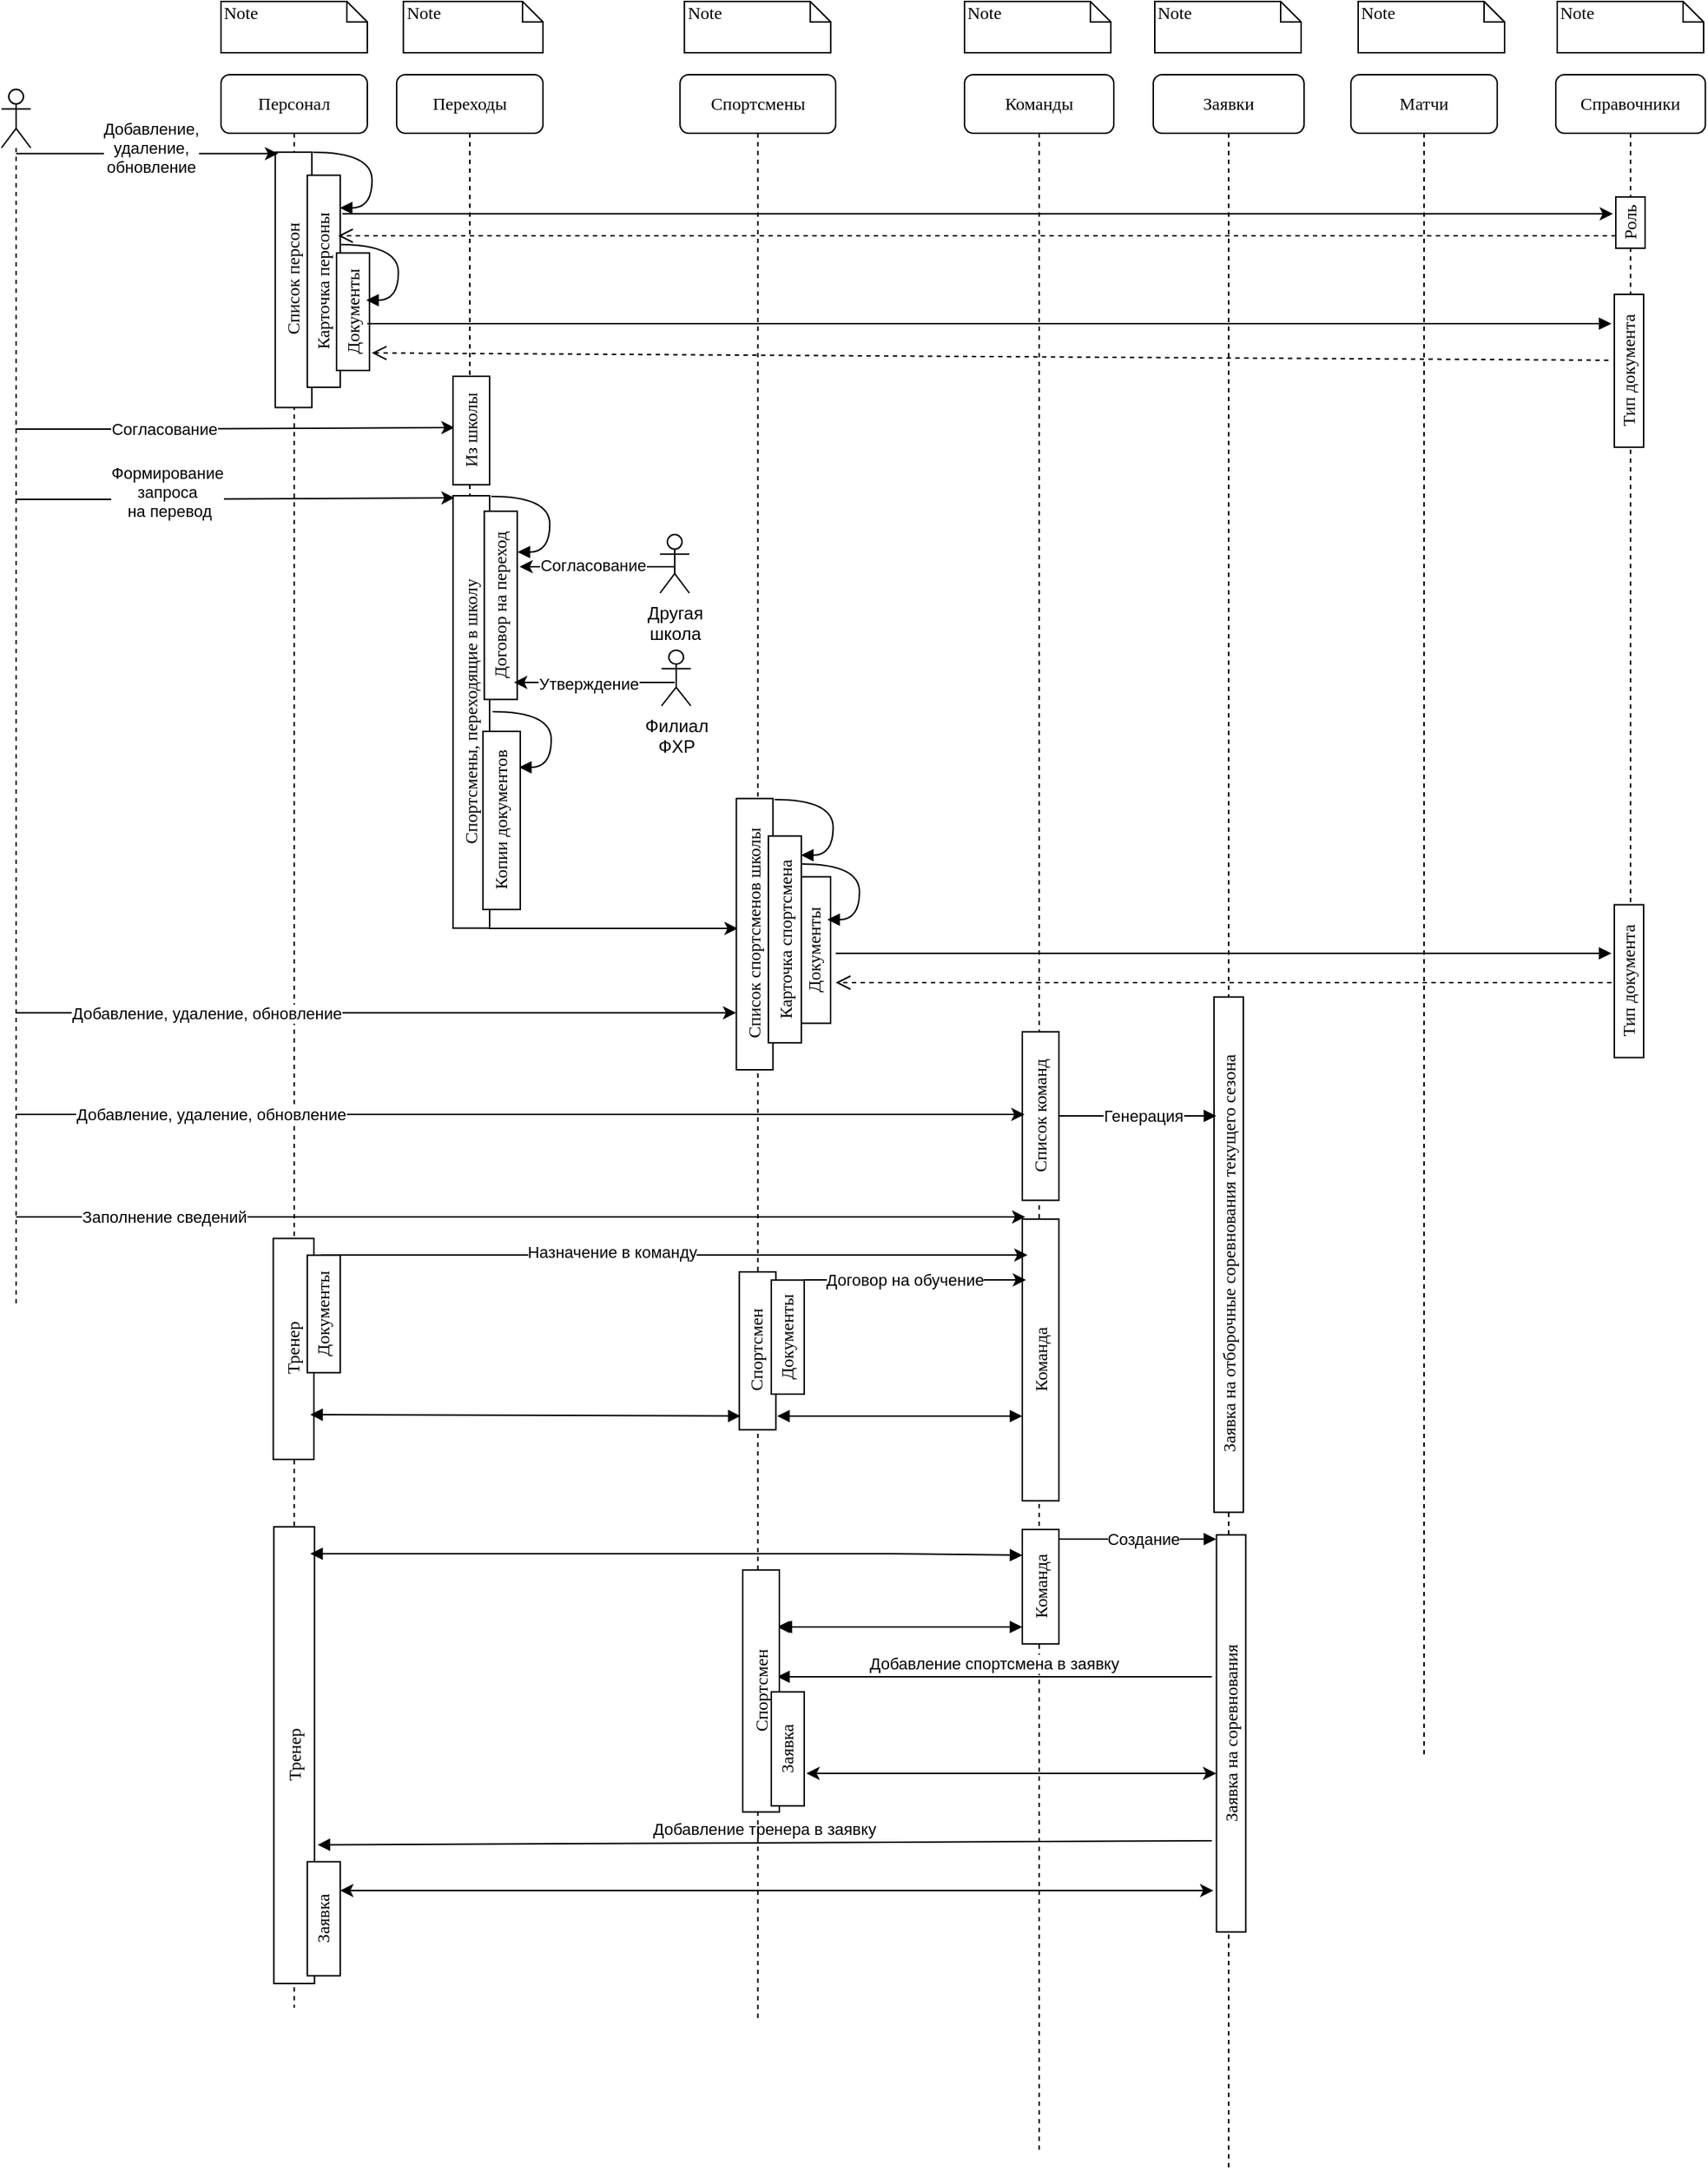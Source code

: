 <mxfile version="22.0.1" type="github">
  <diagram name="Page-1" id="13e1069c-82ec-6db2-03f1-153e76fe0fe0">
    <mxGraphModel dx="2134" dy="734" grid="1" gridSize="10" guides="1" tooltips="1" connect="1" arrows="1" fold="1" page="1" pageScale="1" pageWidth="1100" pageHeight="850" background="none" math="0" shadow="0">
      <root>
        <mxCell id="0" />
        <mxCell id="1" parent="0" />
        <mxCell id="7baba1c4bc27f4b0-4" value="Команды" style="shape=umlLifeline;perimeter=lifelinePerimeter;whiteSpace=wrap;html=1;container=1;collapsible=0;recursiveResize=0;outlineConnect=0;rounded=1;shadow=0;comic=0;labelBackgroundColor=none;strokeWidth=1;fontFamily=Verdana;fontSize=12;align=center;" parent="1" vertex="1">
          <mxGeometry x="608" y="80" width="102" height="1420" as="geometry" />
        </mxCell>
        <mxCell id="7baba1c4bc27f4b0-22" value="Команда" style="html=1;points=[];perimeter=orthogonalPerimeter;rounded=0;shadow=0;comic=0;labelBackgroundColor=none;strokeWidth=1;fontFamily=Verdana;fontSize=12;align=center;direction=north;rotation=-90;" parent="7baba1c4bc27f4b0-4" vertex="1">
          <mxGeometry x="-44.16" y="865.15" width="192.33" height="25" as="geometry" />
        </mxCell>
        <mxCell id="9SHDzmh_qrSMF86yC2MF-105" value="Список команд" style="html=1;points=[];perimeter=orthogonalPerimeter;rounded=0;shadow=0;comic=0;labelBackgroundColor=none;strokeWidth=1;fontFamily=Verdana;fontSize=12;align=center;direction=north;rotation=-90;" vertex="1" parent="7baba1c4bc27f4b0-4">
          <mxGeometry x="-5.52" y="698.64" width="115.07" height="25" as="geometry" />
        </mxCell>
        <mxCell id="9SHDzmh_qrSMF86yC2MF-112" value="Команда" style="html=1;points=[];perimeter=orthogonalPerimeter;rounded=0;shadow=0;comic=0;labelBackgroundColor=none;strokeWidth=1;fontFamily=Verdana;fontSize=12;align=center;direction=north;rotation=-90;" vertex="1" parent="7baba1c4bc27f4b0-4">
          <mxGeometry x="12.92" y="1020" width="78.18" height="25" as="geometry" />
        </mxCell>
        <mxCell id="9SHDzmh_qrSMF86yC2MF-113" value="Создание" style="html=1;verticalAlign=bottom;endArrow=block;curved=0;rounded=0;" edge="1" parent="7baba1c4bc27f4b0-4">
          <mxGeometry x="0.074" y="-9" width="80" relative="1" as="geometry">
            <mxPoint x="64" y="1000" as="sourcePoint" />
            <mxPoint x="172" y="1000" as="targetPoint" />
            <mxPoint as="offset" />
          </mxGeometry>
        </mxCell>
        <mxCell id="9SHDzmh_qrSMF86yC2MF-121" value="Добавление тренера в заявку" style="html=1;verticalAlign=bottom;endArrow=block;curved=0;rounded=0;entryX=0.016;entryY=1.077;entryDx=0;entryDy=0;entryPerimeter=0;" edge="1" parent="7baba1c4bc27f4b0-4">
          <mxGeometry width="80" relative="1" as="geometry">
            <mxPoint x="168.95" y="1206" as="sourcePoint" />
            <mxPoint x="-442.005" y="1208.77" as="targetPoint" />
          </mxGeometry>
        </mxCell>
        <mxCell id="9SHDzmh_qrSMF86yC2MF-124" value="" style="endArrow=classic;startArrow=classic;html=1;rounded=0;" edge="1" parent="7baba1c4bc27f4b0-4">
          <mxGeometry width="50" height="50" relative="1" as="geometry">
            <mxPoint x="-108" y="1160" as="sourcePoint" />
            <mxPoint x="172" y="1160" as="targetPoint" />
          </mxGeometry>
        </mxCell>
        <mxCell id="9SHDzmh_qrSMF86yC2MF-126" value="" style="endArrow=classic;startArrow=classic;html=1;rounded=0;" edge="1" parent="7baba1c4bc27f4b0-4" source="9SHDzmh_qrSMF86yC2MF-125">
          <mxGeometry width="50" height="50" relative="1" as="geometry">
            <mxPoint x="-398" y="1240" as="sourcePoint" />
            <mxPoint x="170" y="1240" as="targetPoint" />
          </mxGeometry>
        </mxCell>
        <mxCell id="7baba1c4bc27f4b0-5" value="Матчи" style="shape=umlLifeline;perimeter=lifelinePerimeter;whiteSpace=wrap;html=1;container=1;collapsible=0;recursiveResize=0;outlineConnect=0;rounded=1;shadow=0;comic=0;labelBackgroundColor=none;strokeWidth=1;fontFamily=Verdana;fontSize=12;align=center;" parent="1" vertex="1">
          <mxGeometry x="872" y="80" width="100" height="1150" as="geometry" />
        </mxCell>
        <mxCell id="7baba1c4bc27f4b0-6" value="Справочники" style="shape=umlLifeline;perimeter=lifelinePerimeter;whiteSpace=wrap;html=1;container=1;collapsible=0;recursiveResize=0;outlineConnect=0;rounded=1;shadow=0;comic=0;labelBackgroundColor=none;strokeWidth=1;fontFamily=Verdana;fontSize=12;align=center;" parent="1" vertex="1">
          <mxGeometry x="1012" y="80" width="102.2" height="580" as="geometry" />
        </mxCell>
        <mxCell id="9SHDzmh_qrSMF86yC2MF-11" value="Роль" style="html=1;points=[];perimeter=orthogonalPerimeter;rounded=0;shadow=0;comic=0;labelBackgroundColor=none;strokeWidth=1;fontFamily=Verdana;fontSize=12;align=center;rotation=-90;" vertex="1" parent="7baba1c4bc27f4b0-6">
          <mxGeometry x="33.5" y="91" width="35" height="20" as="geometry" />
        </mxCell>
        <mxCell id="9SHDzmh_qrSMF86yC2MF-96" value="Тип документа" style="html=1;points=[];perimeter=orthogonalPerimeter;rounded=0;shadow=0;comic=0;labelBackgroundColor=none;strokeWidth=1;fontFamily=Verdana;fontSize=12;align=center;rotation=-90;" vertex="1" parent="7baba1c4bc27f4b0-6">
          <mxGeometry x="-2.18" y="192.2" width="104.38" height="20" as="geometry" />
        </mxCell>
        <mxCell id="7baba1c4bc27f4b0-8" value="Персонал" style="shape=umlLifeline;perimeter=lifelinePerimeter;whiteSpace=wrap;html=1;container=1;collapsible=0;recursiveResize=0;outlineConnect=0;rounded=1;shadow=0;comic=0;labelBackgroundColor=none;strokeWidth=1;fontFamily=Verdana;fontSize=12;align=center;" parent="1" vertex="1">
          <mxGeometry x="100" y="80" width="100" height="1320" as="geometry" />
        </mxCell>
        <mxCell id="9SHDzmh_qrSMF86yC2MF-28" value="&lt;div style=&quot;direction: ltr;&quot;&gt;&lt;span style=&quot;background-color: initial;&quot;&gt;Список персон&lt;/span&gt;&lt;/div&gt;" style="html=1;points=[];perimeter=orthogonalPerimeter;rounded=0;shadow=0;comic=0;labelBackgroundColor=none;strokeWidth=1;fontFamily=Verdana;fontSize=12;align=center;direction=west;rotation=-90;" vertex="1" parent="7baba1c4bc27f4b0-8">
          <mxGeometry x="-37.6" y="127.58" width="174.38" height="25" as="geometry" />
        </mxCell>
        <mxCell id="9SHDzmh_qrSMF86yC2MF-29" value="&lt;div style=&quot;direction: ltr;&quot;&gt;&lt;span style=&quot;background-color: initial;&quot;&gt;Карточка персоны&lt;/span&gt;&lt;/div&gt;" style="html=1;points=[];perimeter=orthogonalPerimeter;rounded=0;shadow=0;comic=0;labelBackgroundColor=none;strokeWidth=1;fontFamily=Verdana;fontSize=12;align=center;direction=west;rotation=-90;" vertex="1" parent="7baba1c4bc27f4b0-8">
          <mxGeometry x="-2.19" y="129.82" width="144.76" height="22.5" as="geometry" />
        </mxCell>
        <mxCell id="9SHDzmh_qrSMF86yC2MF-30" value="&lt;div style=&quot;direction: ltr;&quot;&gt;&lt;span style=&quot;background-color: initial;&quot;&gt;Документы&lt;/span&gt;&lt;/div&gt;" style="html=1;points=[];perimeter=orthogonalPerimeter;rounded=0;shadow=0;comic=0;labelBackgroundColor=none;strokeWidth=1;fontFamily=Verdana;fontSize=12;align=center;direction=west;rotation=-90;" vertex="1" parent="7baba1c4bc27f4b0-8">
          <mxGeometry x="50.1" y="150.6" width="80.2" height="22.5" as="geometry" />
        </mxCell>
        <mxCell id="9SHDzmh_qrSMF86yC2MF-31" value="" style="html=1;verticalAlign=bottom;endArrow=block;labelBackgroundColor=none;fontFamily=Verdana;fontSize=12;elbow=vertical;edgeStyle=orthogonalEdgeStyle;curved=1;" edge="1" parent="7baba1c4bc27f4b0-8">
          <mxGeometry relative="1" as="geometry">
            <mxPoint x="62.82" y="53" as="sourcePoint" />
            <mxPoint x="81.2" y="91" as="targetPoint" />
            <Array as="points">
              <mxPoint x="103.2" y="53" />
              <mxPoint x="103.2" y="91" />
            </Array>
          </mxGeometry>
        </mxCell>
        <mxCell id="9SHDzmh_qrSMF86yC2MF-32" value="" style="html=1;verticalAlign=bottom;endArrow=block;labelBackgroundColor=none;fontFamily=Verdana;fontSize=12;elbow=vertical;edgeStyle=orthogonalEdgeStyle;curved=1;" edge="1" parent="7baba1c4bc27f4b0-8">
          <mxGeometry relative="1" as="geometry">
            <mxPoint x="81.2" y="116" as="sourcePoint" />
            <mxPoint x="99.2" y="154" as="targetPoint" />
            <Array as="points">
              <mxPoint x="121.2" y="116" />
              <mxPoint x="121.2" y="154" />
            </Array>
          </mxGeometry>
        </mxCell>
        <mxCell id="9SHDzmh_qrSMF86yC2MF-8" value="" style="endArrow=classic;html=1;rounded=0;entryX=0.258;entryY=1.18;entryDx=0;entryDy=0;entryPerimeter=0;" edge="1" parent="7baba1c4bc27f4b0-8">
          <mxGeometry width="50" height="50" relative="1" as="geometry">
            <mxPoint x="-140.5" y="242" as="sourcePoint" />
            <mxPoint x="159.58" y="240.974" as="targetPoint" />
            <Array as="points">
              <mxPoint x="-54.43" y="242" />
            </Array>
          </mxGeometry>
        </mxCell>
        <mxCell id="9SHDzmh_qrSMF86yC2MF-9" value="Согласование" style="edgeLabel;html=1;align=center;verticalAlign=middle;resizable=0;points=[];" vertex="1" connectable="0" parent="9SHDzmh_qrSMF86yC2MF-8">
          <mxGeometry x="-0.572" y="1" relative="1" as="geometry">
            <mxPoint x="37" y="1" as="offset" />
          </mxGeometry>
        </mxCell>
        <mxCell id="7baba1c4bc27f4b0-37" value="Тренер" style="html=1;points=[];perimeter=orthogonalPerimeter;rounded=0;shadow=0;comic=0;labelBackgroundColor=none;strokeWidth=1;fontFamily=Verdana;fontSize=12;align=center;rotation=-90;" parent="7baba1c4bc27f4b0-8" vertex="1">
          <mxGeometry x="-25.86" y="856.28" width="150.91" height="27.73" as="geometry" />
        </mxCell>
        <mxCell id="9SHDzmh_qrSMF86yC2MF-116" value="Тренер" style="html=1;points=[];perimeter=orthogonalPerimeter;rounded=0;shadow=0;comic=0;labelBackgroundColor=none;strokeWidth=1;fontFamily=Verdana;fontSize=12;align=center;rotation=-90;" vertex="1" parent="7baba1c4bc27f4b0-8">
          <mxGeometry x="-105.94" y="1133.7" width="311.88" height="27.73" as="geometry" />
        </mxCell>
        <mxCell id="9SHDzmh_qrSMF86yC2MF-125" value="&lt;div style=&quot;direction: ltr;&quot;&gt;&lt;span style=&quot;background-color: initial;&quot;&gt;Заявка&lt;/span&gt;&lt;/div&gt;" style="html=1;points=[];perimeter=orthogonalPerimeter;rounded=0;shadow=0;comic=0;labelBackgroundColor=none;strokeWidth=1;fontFamily=Verdana;fontSize=12;align=center;direction=west;rotation=-90;" vertex="1" parent="7baba1c4bc27f4b0-8">
          <mxGeometry x="31.25" y="1248" width="77.88" height="22.5" as="geometry" />
        </mxCell>
        <mxCell id="7baba1c4bc27f4b0-40" value="Note" style="shape=note;whiteSpace=wrap;html=1;size=14;verticalAlign=top;align=left;spacingTop=-6;rounded=0;shadow=0;comic=0;labelBackgroundColor=none;strokeWidth=1;fontFamily=Verdana;fontSize=12" parent="1" vertex="1">
          <mxGeometry x="100" y="30" width="100" height="35" as="geometry" />
        </mxCell>
        <mxCell id="7baba1c4bc27f4b0-43" value="Note" style="shape=note;whiteSpace=wrap;html=1;size=14;verticalAlign=top;align=left;spacingTop=-6;rounded=0;shadow=0;comic=0;labelBackgroundColor=none;strokeWidth=1;fontFamily=Verdana;fontSize=12" parent="1" vertex="1">
          <mxGeometry x="608" y="30" width="100" height="35" as="geometry" />
        </mxCell>
        <mxCell id="7baba1c4bc27f4b0-44" value="Note" style="shape=note;whiteSpace=wrap;html=1;size=14;verticalAlign=top;align=left;spacingTop=-6;rounded=0;shadow=0;comic=0;labelBackgroundColor=none;strokeWidth=1;fontFamily=Verdana;fontSize=12" parent="1" vertex="1">
          <mxGeometry x="877" y="30" width="100" height="35" as="geometry" />
        </mxCell>
        <mxCell id="7baba1c4bc27f4b0-45" value="Note" style="shape=note;whiteSpace=wrap;html=1;size=14;verticalAlign=top;align=left;spacingTop=-6;rounded=0;shadow=0;comic=0;labelBackgroundColor=none;strokeWidth=1;fontFamily=Verdana;fontSize=12" parent="1" vertex="1">
          <mxGeometry x="1013" y="30" width="100" height="35" as="geometry" />
        </mxCell>
        <mxCell id="9SHDzmh_qrSMF86yC2MF-10" value="" style="endArrow=classic;html=1;rounded=0;entryX=0.671;entryY=-0.1;entryDx=0;entryDy=0;entryPerimeter=0;" edge="1" parent="1" target="9SHDzmh_qrSMF86yC2MF-11">
          <mxGeometry width="50" height="50" relative="1" as="geometry">
            <mxPoint x="183" y="175" as="sourcePoint" />
            <mxPoint x="843" y="175" as="targetPoint" />
            <Array as="points">
              <mxPoint x="377" y="175" />
            </Array>
          </mxGeometry>
        </mxCell>
        <mxCell id="9SHDzmh_qrSMF86yC2MF-5" value="" style="endArrow=classic;html=1;rounded=0;entryX=0.006;entryY=0.923;entryDx=0;entryDy=0;entryPerimeter=0;" edge="1" parent="1" source="9SHDzmh_qrSMF86yC2MF-56" target="9SHDzmh_qrSMF86yC2MF-28">
          <mxGeometry width="50" height="50" relative="1" as="geometry">
            <mxPoint x="-160" y="280" as="sourcePoint" />
            <mxPoint x="130" y="134.71" as="targetPoint" />
          </mxGeometry>
        </mxCell>
        <mxCell id="9SHDzmh_qrSMF86yC2MF-6" value="Добавление,&lt;br&gt;удаление,&lt;br&gt;обновление" style="edgeLabel;html=1;align=center;verticalAlign=middle;resizable=0;points=[];" vertex="1" connectable="0" parent="9SHDzmh_qrSMF86yC2MF-5">
          <mxGeometry x="-0.572" y="1" relative="1" as="geometry">
            <mxPoint x="53" y="-3" as="offset" />
          </mxGeometry>
        </mxCell>
        <mxCell id="9SHDzmh_qrSMF86yC2MF-44" value="Note" style="shape=note;whiteSpace=wrap;html=1;size=14;verticalAlign=top;align=left;spacingTop=-6;rounded=0;shadow=0;comic=0;labelBackgroundColor=none;strokeWidth=1;fontFamily=Verdana;fontSize=12" vertex="1" parent="1">
          <mxGeometry x="416.63" y="30" width="100" height="35" as="geometry" />
        </mxCell>
        <mxCell id="7baba1c4bc27f4b0-2" value="Переходы" style="shape=umlLifeline;perimeter=lifelinePerimeter;whiteSpace=wrap;html=1;container=1;collapsible=0;recursiveResize=0;outlineConnect=0;rounded=1;shadow=0;comic=0;labelBackgroundColor=none;strokeWidth=1;fontFamily=Verdana;fontSize=12;align=center;" parent="1" vertex="1">
          <mxGeometry x="220" y="80" width="100" height="580" as="geometry" />
        </mxCell>
        <mxCell id="7baba1c4bc27f4b0-10" value="&lt;div style=&quot;direction: ltr;&quot;&gt;&lt;span style=&quot;background-color: initial;&quot;&gt;Спортсмены, переходящие в школу&lt;/span&gt;&lt;/div&gt;" style="html=1;points=[];perimeter=orthogonalPerimeter;rounded=0;shadow=0;comic=0;labelBackgroundColor=none;strokeWidth=1;fontFamily=Verdana;fontSize=12;align=center;direction=west;rotation=-90;" parent="7baba1c4bc27f4b0-2" vertex="1">
          <mxGeometry x="-96.6" y="422.66" width="295.26" height="25" as="geometry" />
        </mxCell>
        <mxCell id="9SHDzmh_qrSMF86yC2MF-18" value="&lt;div style=&quot;direction: ltr;&quot;&gt;&lt;span style=&quot;background-color: initial;&quot;&gt;Договор на переход&lt;/span&gt;&lt;/div&gt;" style="html=1;points=[];perimeter=orthogonalPerimeter;rounded=0;shadow=0;comic=0;labelBackgroundColor=none;strokeWidth=1;fontFamily=Verdana;fontSize=12;align=center;direction=west;rotation=-90;" vertex="1" parent="7baba1c4bc27f4b0-2">
          <mxGeometry x="6.88" y="351.13" width="128.5" height="22.5" as="geometry" />
        </mxCell>
        <mxCell id="9SHDzmh_qrSMF86yC2MF-48" value="&lt;div style=&quot;direction: ltr;&quot;&gt;&lt;span style=&quot;background-color: initial;&quot;&gt;Из школы&lt;/span&gt;&lt;/div&gt;" style="html=1;points=[];perimeter=orthogonalPerimeter;rounded=0;shadow=0;comic=0;labelBackgroundColor=none;strokeWidth=1;fontFamily=Verdana;fontSize=12;align=center;direction=west;rotation=-90;" vertex="1" parent="7baba1c4bc27f4b0-2">
          <mxGeometry x="13.97" y="230.49" width="74.07" height="25" as="geometry" />
        </mxCell>
        <mxCell id="9SHDzmh_qrSMF86yC2MF-20" value="&lt;div style=&quot;direction: ltr;&quot;&gt;&lt;span style=&quot;background-color: initial;&quot;&gt;Копии&amp;nbsp;&lt;/span&gt;&lt;span style=&quot;background-color: initial;&quot;&gt;документов&lt;/span&gt;&lt;/div&gt;" style="html=1;points=[];perimeter=orthogonalPerimeter;rounded=0;shadow=0;comic=0;labelBackgroundColor=none;strokeWidth=1;fontFamily=Verdana;fontSize=12;align=center;direction=west;rotation=-90;" vertex="1" parent="7baba1c4bc27f4b0-2">
          <mxGeometry x="10.93" y="496.51" width="121.63" height="25.49" as="geometry" />
        </mxCell>
        <mxCell id="7baba1c4bc27f4b0-41" value="Note" style="shape=note;whiteSpace=wrap;html=1;size=14;verticalAlign=top;align=left;spacingTop=-6;rounded=0;shadow=0;comic=0;labelBackgroundColor=none;strokeWidth=1;fontFamily=Verdana;fontSize=12" parent="1" vertex="1">
          <mxGeometry x="224.63" y="30" width="95.37" height="35" as="geometry" />
        </mxCell>
        <mxCell id="9SHDzmh_qrSMF86yC2MF-26" value="" style="html=1;verticalAlign=bottom;endArrow=block;labelBackgroundColor=none;fontFamily=Verdana;fontSize=12;elbow=vertical;edgeStyle=orthogonalEdgeStyle;curved=1;" edge="1" parent="1">
          <mxGeometry relative="1" as="geometry">
            <mxPoint x="284.63" y="368" as="sourcePoint" />
            <mxPoint x="302.63" y="406" as="targetPoint" />
            <Array as="points">
              <mxPoint x="324.63" y="368" />
              <mxPoint x="324.63" y="406" />
            </Array>
          </mxGeometry>
        </mxCell>
        <mxCell id="9SHDzmh_qrSMF86yC2MF-27" value="" style="html=1;verticalAlign=bottom;endArrow=block;labelBackgroundColor=none;fontFamily=Verdana;fontSize=12;elbow=vertical;edgeStyle=orthogonalEdgeStyle;curved=1;" edge="1" parent="1">
          <mxGeometry relative="1" as="geometry">
            <mxPoint x="285.63" y="515" as="sourcePoint" />
            <mxPoint x="303.63" y="553" as="targetPoint" />
            <Array as="points">
              <mxPoint x="325.63" y="515" />
              <mxPoint x="325.63" y="553" />
            </Array>
          </mxGeometry>
        </mxCell>
        <mxCell id="9SHDzmh_qrSMF86yC2MF-56" value="" style="shape=umlLifeline;perimeter=lifelinePerimeter;whiteSpace=wrap;html=1;container=1;dropTarget=0;collapsible=0;recursiveResize=0;outlineConnect=0;portConstraint=eastwest;newEdgeStyle={&quot;curved&quot;:0,&quot;rounded&quot;:0};participant=umlActor;" vertex="1" parent="1">
          <mxGeometry x="-50" y="90" width="20" height="830" as="geometry" />
        </mxCell>
        <mxCell id="9SHDzmh_qrSMF86yC2MF-53" value="" style="endArrow=classic;html=1;rounded=0;entryX=0.258;entryY=1.18;entryDx=0;entryDy=0;entryPerimeter=0;" edge="1" parent="1">
          <mxGeometry width="50" height="50" relative="1" as="geometry">
            <mxPoint x="-40.5" y="370" as="sourcePoint" />
            <mxPoint x="259.58" y="368.974" as="targetPoint" />
            <Array as="points">
              <mxPoint x="45.57" y="370" />
            </Array>
          </mxGeometry>
        </mxCell>
        <mxCell id="9SHDzmh_qrSMF86yC2MF-54" value="Формирование&lt;br&gt;запроса&lt;br&gt;&amp;nbsp;на перевод" style="edgeLabel;html=1;align=center;verticalAlign=middle;resizable=0;points=[];" vertex="1" connectable="0" parent="9SHDzmh_qrSMF86yC2MF-53">
          <mxGeometry x="-0.572" y="1" relative="1" as="geometry">
            <mxPoint x="39" y="-4" as="offset" />
          </mxGeometry>
        </mxCell>
        <mxCell id="9SHDzmh_qrSMF86yC2MF-57" style="edgeStyle=orthogonalEdgeStyle;rounded=0;orthogonalLoop=1;jettySize=auto;html=1;exitX=0.5;exitY=0.5;exitDx=0;exitDy=0;exitPerimeter=0;" edge="1" parent="1" source="9SHDzmh_qrSMF86yC2MF-2">
          <mxGeometry relative="1" as="geometry">
            <mxPoint x="410" y="400" as="sourcePoint" />
            <mxPoint x="304" y="416" as="targetPoint" />
            <Array as="points">
              <mxPoint x="410" y="416" />
            </Array>
          </mxGeometry>
        </mxCell>
        <mxCell id="9SHDzmh_qrSMF86yC2MF-62" value="Согласование" style="edgeLabel;html=1;align=center;verticalAlign=middle;resizable=0;points=[];" vertex="1" connectable="0" parent="9SHDzmh_qrSMF86yC2MF-57">
          <mxGeometry x="0.189" relative="1" as="geometry">
            <mxPoint x="6" y="-1" as="offset" />
          </mxGeometry>
        </mxCell>
        <mxCell id="9SHDzmh_qrSMF86yC2MF-63" value="" style="edgeStyle=orthogonalEdgeStyle;rounded=0;orthogonalLoop=1;jettySize=auto;html=1;" edge="1" parent="1">
          <mxGeometry relative="1" as="geometry">
            <mxPoint x="410" y="495" as="sourcePoint" />
            <mxPoint x="300.245" y="495" as="targetPoint" />
            <Array as="points">
              <mxPoint x="339" y="495" />
              <mxPoint x="339" y="495" />
            </Array>
          </mxGeometry>
        </mxCell>
        <mxCell id="9SHDzmh_qrSMF86yC2MF-64" value="Утверждение" style="edgeLabel;html=1;align=center;verticalAlign=middle;resizable=0;points=[];" vertex="1" connectable="0" parent="9SHDzmh_qrSMF86yC2MF-63">
          <mxGeometry x="0.075" y="1" relative="1" as="geometry">
            <mxPoint as="offset" />
          </mxGeometry>
        </mxCell>
        <mxCell id="9SHDzmh_qrSMF86yC2MF-66" value="" style="endArrow=classic;html=1;rounded=0;entryX=0.79;entryY=1.006;entryDx=0;entryDy=0;entryPerimeter=0;" edge="1" parent="1" source="9SHDzmh_qrSMF86yC2MF-56" target="9SHDzmh_qrSMF86yC2MF-40">
          <mxGeometry width="50" height="50" relative="1" as="geometry">
            <mxPoint x="-40.5" y="816" as="sourcePoint" />
            <mxPoint x="460" y="816" as="targetPoint" />
          </mxGeometry>
        </mxCell>
        <mxCell id="9SHDzmh_qrSMF86yC2MF-68" value="Добавление, удаление, обновление" style="edgeLabel;html=1;align=center;verticalAlign=middle;resizable=0;points=[];" vertex="1" connectable="0" parent="9SHDzmh_qrSMF86yC2MF-66">
          <mxGeometry x="-0.474" relative="1" as="geometry">
            <mxPoint as="offset" />
          </mxGeometry>
        </mxCell>
        <mxCell id="9SHDzmh_qrSMF86yC2MF-70" value="" style="endArrow=classic;html=1;rounded=0;entryX=0.565;entryY=0.686;entryDx=0;entryDy=0;entryPerimeter=0;" edge="1" parent="1">
          <mxGeometry width="50" height="50" relative="1" as="geometry">
            <mxPoint x="283" y="663" as="sourcePoint" />
            <mxPoint x="452.99" y="663.046" as="targetPoint" />
          </mxGeometry>
        </mxCell>
        <mxCell id="9SHDzmh_qrSMF86yC2MF-71" value="Заявки" style="shape=umlLifeline;perimeter=lifelinePerimeter;whiteSpace=wrap;html=1;container=1;collapsible=0;recursiveResize=0;outlineConnect=0;rounded=1;shadow=0;comic=0;labelBackgroundColor=none;strokeWidth=1;fontFamily=Verdana;fontSize=12;align=center;" vertex="1" parent="1">
          <mxGeometry x="737" y="80" width="103" height="1430" as="geometry" />
        </mxCell>
        <mxCell id="9SHDzmh_qrSMF86yC2MF-108" value="Заявка на отборочные соревнования текущего сезона" style="html=1;points=[];perimeter=orthogonalPerimeter;rounded=0;shadow=0;comic=0;labelBackgroundColor=none;strokeWidth=1;fontFamily=Verdana;fontSize=12;align=center;rotation=-90;" vertex="1" parent="9SHDzmh_qrSMF86yC2MF-71">
          <mxGeometry x="-124.44" y="795.75" width="351.88" height="20" as="geometry" />
        </mxCell>
        <mxCell id="9SHDzmh_qrSMF86yC2MF-111" value="Заявка на соревнования" style="html=1;points=[];perimeter=orthogonalPerimeter;rounded=0;shadow=0;comic=0;labelBackgroundColor=none;strokeWidth=1;fontFamily=Verdana;fontSize=12;align=center;rotation=-90;" vertex="1" parent="9SHDzmh_qrSMF86yC2MF-71">
          <mxGeometry x="-82.37" y="1122.7" width="271.13" height="20" as="geometry" />
        </mxCell>
        <mxCell id="9SHDzmh_qrSMF86yC2MF-72" value="Note" style="shape=note;whiteSpace=wrap;html=1;size=14;verticalAlign=top;align=left;spacingTop=-6;rounded=0;shadow=0;comic=0;labelBackgroundColor=none;strokeWidth=1;fontFamily=Verdana;fontSize=12" vertex="1" parent="1">
          <mxGeometry x="738" y="30" width="100" height="35" as="geometry" />
        </mxCell>
        <mxCell id="9SHDzmh_qrSMF86yC2MF-39" value="Спортсмены" style="shape=umlLifeline;perimeter=lifelinePerimeter;whiteSpace=wrap;html=1;container=0;collapsible=0;recursiveResize=0;outlineConnect=0;rounded=1;shadow=0;comic=0;labelBackgroundColor=none;strokeWidth=1;fontFamily=Verdana;fontSize=12;align=center;" vertex="1" parent="1">
          <mxGeometry x="413.63" y="80" width="106.37" height="1330" as="geometry" />
        </mxCell>
        <mxCell id="9SHDzmh_qrSMF86yC2MF-45" value="&lt;div style=&quot;direction: ltr;&quot;&gt;&lt;span style=&quot;background-color: initial;&quot;&gt;Документы&lt;/span&gt;&lt;/div&gt;" style="html=1;points=[];perimeter=orthogonalPerimeter;rounded=0;shadow=0;comic=0;labelBackgroundColor=none;strokeWidth=1;fontFamily=Verdana;fontSize=12;align=center;direction=west;rotation=-90;" vertex="1" parent="1">
          <mxGeometry x="455.26" y="666.5" width="100" height="22.5" as="geometry" />
        </mxCell>
        <mxCell id="9SHDzmh_qrSMF86yC2MF-46" value="" style="html=1;verticalAlign=bottom;endArrow=block;labelBackgroundColor=none;fontFamily=Verdana;fontSize=12;elbow=vertical;edgeStyle=orthogonalEdgeStyle;curved=1;" edge="1" parent="1">
          <mxGeometry relative="1" as="geometry">
            <mxPoint x="478.26" y="575" as="sourcePoint" />
            <mxPoint x="496.26" y="613" as="targetPoint" />
            <Array as="points">
              <mxPoint x="518.26" y="575" />
              <mxPoint x="518.26" y="613" />
            </Array>
          </mxGeometry>
        </mxCell>
        <mxCell id="9SHDzmh_qrSMF86yC2MF-47" value="" style="html=1;verticalAlign=bottom;endArrow=block;labelBackgroundColor=none;fontFamily=Verdana;fontSize=12;elbow=vertical;edgeStyle=orthogonalEdgeStyle;curved=1;" edge="1" parent="1">
          <mxGeometry relative="1" as="geometry">
            <mxPoint x="496.26" y="619" as="sourcePoint" />
            <mxPoint x="514.26" y="657" as="targetPoint" />
            <Array as="points">
              <mxPoint x="536.26" y="619" />
              <mxPoint x="536.26" y="657" />
            </Array>
          </mxGeometry>
        </mxCell>
        <mxCell id="9SHDzmh_qrSMF86yC2MF-3" value="Филиал&lt;br&gt;ФХР" style="shape=umlActor;verticalLabelPosition=bottom;verticalAlign=top;html=1;outlineConnect=0;" vertex="1" parent="1">
          <mxGeometry x="401" y="473" width="20" height="38" as="geometry" />
        </mxCell>
        <mxCell id="9SHDzmh_qrSMF86yC2MF-2" value="Другая&lt;br&gt;школа" style="shape=umlActor;verticalLabelPosition=bottom;verticalAlign=top;html=1;outlineConnect=0;" vertex="1" parent="1">
          <mxGeometry x="400" y="394" width="20" height="40" as="geometry" />
        </mxCell>
        <mxCell id="9SHDzmh_qrSMF86yC2MF-40" value="&lt;div style=&quot;direction: ltr;&quot;&gt;&lt;span style=&quot;background-color: initial;&quot;&gt;Список спортсменов школы&lt;/span&gt;&lt;/div&gt;" style="html=1;points=[];perimeter=orthogonalPerimeter;rounded=0;shadow=0;comic=0;labelBackgroundColor=none;strokeWidth=1;fontFamily=Verdana;fontSize=12;align=center;direction=west;rotation=-90;" vertex="1" parent="1">
          <mxGeometry x="372.03" y="654.4" width="185.21" height="25" as="geometry" />
        </mxCell>
        <mxCell id="9SHDzmh_qrSMF86yC2MF-43" value="&lt;div style=&quot;direction: ltr;&quot;&gt;&lt;span style=&quot;background-color: initial;&quot;&gt;Карточка спортсмена&lt;/span&gt;&lt;/div&gt;" style="html=1;points=[];perimeter=orthogonalPerimeter;rounded=0;shadow=0;comic=0;labelBackgroundColor=none;strokeWidth=1;fontFamily=Verdana;fontSize=12;align=center;direction=west;rotation=-90;" vertex="1" parent="1">
          <mxGeometry x="414.63" y="659.25" width="141.25" height="22.5" as="geometry" />
        </mxCell>
        <mxCell id="9SHDzmh_qrSMF86yC2MF-74" value="" style="endArrow=classic;html=1;rounded=0;entryX=1.14;entryY=0.038;entryDx=0;entryDy=0;entryPerimeter=0;" edge="1" parent="1">
          <mxGeometry width="50" height="50" relative="1" as="geometry">
            <mxPoint x="168.46" y="886.0" as="sourcePoint" />
            <mxPoint x="651.005" y="886.014" as="targetPoint" />
          </mxGeometry>
        </mxCell>
        <mxCell id="9SHDzmh_qrSMF86yC2MF-84" value="Назначение в команду" style="edgeLabel;html=1;align=center;verticalAlign=middle;resizable=0;points=[];" vertex="1" connectable="0" parent="9SHDzmh_qrSMF86yC2MF-74">
          <mxGeometry x="-0.177" y="2" relative="1" as="geometry">
            <mxPoint as="offset" />
          </mxGeometry>
        </mxCell>
        <mxCell id="9SHDzmh_qrSMF86yC2MF-80" value="&lt;div style=&quot;direction: ltr;&quot;&gt;&lt;span style=&quot;background-color: initial;&quot;&gt;Документы&lt;/span&gt;&lt;/div&gt;" style="html=1;points=[];perimeter=orthogonalPerimeter;rounded=0;shadow=0;comic=0;labelBackgroundColor=none;strokeWidth=1;fontFamily=Verdana;fontSize=12;align=center;direction=west;rotation=-90;" vertex="1" parent="1">
          <mxGeometry x="130.09" y="915" width="80.2" height="22.5" as="geometry" />
        </mxCell>
        <mxCell id="9SHDzmh_qrSMF86yC2MF-82" value="" style="endArrow=classic;html=1;rounded=0;entryX=0.94;entryY=0.99;entryDx=0;entryDy=0;entryPerimeter=0;" edge="1" parent="1">
          <mxGeometry width="50" height="50" relative="1" as="geometry">
            <mxPoint x="-40" y="859.998" as="sourcePoint" />
            <mxPoint x="649.505" y="859.998" as="targetPoint" />
          </mxGeometry>
        </mxCell>
        <mxCell id="9SHDzmh_qrSMF86yC2MF-83" value="Заполнение сведений" style="edgeLabel;html=1;align=center;verticalAlign=middle;resizable=0;points=[];" vertex="1" connectable="0" parent="9SHDzmh_qrSMF86yC2MF-82">
          <mxGeometry x="-0.497" y="1" relative="1" as="geometry">
            <mxPoint x="-73" y="1" as="offset" />
          </mxGeometry>
        </mxCell>
        <mxCell id="9SHDzmh_qrSMF86yC2MF-87" value="&lt;div style=&quot;direction: ltr;&quot;&gt;Спортсмен&lt;/div&gt;" style="html=1;points=[];perimeter=orthogonalPerimeter;rounded=0;shadow=0;comic=0;labelBackgroundColor=none;strokeWidth=1;fontFamily=Verdana;fontSize=12;align=center;direction=west;rotation=-90;" vertex="1" parent="1">
          <mxGeometry x="412.76" y="938.94" width="107.77" height="25" as="geometry" />
        </mxCell>
        <mxCell id="9SHDzmh_qrSMF86yC2MF-88" value="&lt;div style=&quot;direction: ltr;&quot;&gt;&lt;span style=&quot;background-color: initial;&quot;&gt;Документы&lt;/span&gt;&lt;/div&gt;" style="html=1;points=[];perimeter=orthogonalPerimeter;rounded=0;shadow=0;comic=0;labelBackgroundColor=none;strokeWidth=1;fontFamily=Verdana;fontSize=12;align=center;direction=west;rotation=-90;" vertex="1" parent="1">
          <mxGeometry x="448.32" y="930.82" width="77.88" height="22.5" as="geometry" />
        </mxCell>
        <mxCell id="9SHDzmh_qrSMF86yC2MF-89" value="" style="endArrow=classic;html=1;rounded=0;entryX=0.94;entryY=0.517;entryDx=0;entryDy=0;entryPerimeter=0;exitX=0.242;exitY=-0.2;exitDx=0;exitDy=0;exitPerimeter=0;" edge="1" parent="1">
          <mxGeometry width="50" height="50" relative="1" as="geometry">
            <mxPoint x="498.01" y="902.977" as="sourcePoint" />
            <mxPoint x="650.005" y="903.0" as="targetPoint" />
          </mxGeometry>
        </mxCell>
        <mxCell id="9SHDzmh_qrSMF86yC2MF-90" value="Договор на обучение" style="edgeLabel;html=1;align=center;verticalAlign=middle;resizable=0;points=[];" vertex="1" connectable="0" parent="9SHDzmh_qrSMF86yC2MF-89">
          <mxGeometry x="-0.092" y="-2" relative="1" as="geometry">
            <mxPoint y="-2" as="offset" />
          </mxGeometry>
        </mxCell>
        <mxCell id="9SHDzmh_qrSMF86yC2MF-91" value="" style="endArrow=block;startArrow=block;endFill=1;startFill=1;html=1;rounded=0;" edge="1" parent="1">
          <mxGeometry width="160" relative="1" as="geometry">
            <mxPoint x="480" y="996" as="sourcePoint" />
            <mxPoint x="647.5" y="996" as="targetPoint" />
          </mxGeometry>
        </mxCell>
        <mxCell id="9SHDzmh_qrSMF86yC2MF-94" value="" style="endArrow=block;startArrow=block;endFill=1;startFill=1;html=1;rounded=0;entryX=0.913;entryY=0.966;entryDx=0;entryDy=0;entryPerimeter=0;" edge="1" parent="1" target="9SHDzmh_qrSMF86yC2MF-87">
          <mxGeometry width="160" relative="1" as="geometry">
            <mxPoint x="161" y="995" as="sourcePoint" />
            <mxPoint x="450" y="995" as="targetPoint" />
          </mxGeometry>
        </mxCell>
        <mxCell id="9SHDzmh_qrSMF86yC2MF-97" value="" style="html=1;verticalAlign=bottom;endArrow=block;curved=0;rounded=0;exitX=0.602;exitY=0.064;exitDx=0;exitDy=0;exitPerimeter=0;" edge="1" parent="1" source="9SHDzmh_qrSMF86yC2MF-30">
          <mxGeometry width="80" relative="1" as="geometry">
            <mxPoint x="630" y="380" as="sourcePoint" />
            <mxPoint x="1050" y="250" as="targetPoint" />
          </mxGeometry>
        </mxCell>
        <mxCell id="9SHDzmh_qrSMF86yC2MF-98" value="Тип документа" style="html=1;points=[];perimeter=orthogonalPerimeter;rounded=0;shadow=0;comic=0;labelBackgroundColor=none;strokeWidth=1;fontFamily=Verdana;fontSize=12;align=center;rotation=-90;" vertex="1" parent="1">
          <mxGeometry x="1009.82" y="689" width="104.38" height="20" as="geometry" />
        </mxCell>
        <mxCell id="9SHDzmh_qrSMF86yC2MF-99" value="" style="html=1;verticalAlign=bottom;endArrow=open;dashed=1;endSize=8;curved=0;rounded=0;exitX=0.569;exitY=-0.201;exitDx=0;exitDy=0;exitPerimeter=0;entryX=0.851;entryY=-0.069;entryDx=0;entryDy=0;entryPerimeter=0;" edge="1" parent="1" source="9SHDzmh_qrSMF86yC2MF-96" target="9SHDzmh_qrSMF86yC2MF-30">
          <mxGeometry relative="1" as="geometry">
            <mxPoint x="710" y="410" as="sourcePoint" />
            <mxPoint x="630" y="410" as="targetPoint" />
          </mxGeometry>
        </mxCell>
        <mxCell id="9SHDzmh_qrSMF86yC2MF-100" value="" style="html=1;verticalAlign=bottom;endArrow=open;dashed=1;endSize=8;curved=0;rounded=0;exitX=0.243;exitY=0;exitDx=0;exitDy=0;exitPerimeter=0;" edge="1" parent="1" source="9SHDzmh_qrSMF86yC2MF-11">
          <mxGeometry relative="1" as="geometry">
            <mxPoint x="710" y="410" as="sourcePoint" />
            <mxPoint x="180" y="190" as="targetPoint" />
          </mxGeometry>
        </mxCell>
        <mxCell id="9SHDzmh_qrSMF86yC2MF-101" value="" style="html=1;verticalAlign=bottom;endArrow=block;curved=0;rounded=0;" edge="1" parent="1">
          <mxGeometry width="80" relative="1" as="geometry">
            <mxPoint x="520" y="680" as="sourcePoint" />
            <mxPoint x="1050" y="680" as="targetPoint" />
          </mxGeometry>
        </mxCell>
        <mxCell id="9SHDzmh_qrSMF86yC2MF-102" value="" style="html=1;verticalAlign=bottom;endArrow=open;dashed=1;endSize=8;curved=0;rounded=0;" edge="1" parent="1">
          <mxGeometry relative="1" as="geometry">
            <mxPoint x="1050" y="700" as="sourcePoint" />
            <mxPoint x="520" y="700" as="targetPoint" />
          </mxGeometry>
        </mxCell>
        <mxCell id="9SHDzmh_qrSMF86yC2MF-106" value="" style="endArrow=classic;html=1;rounded=0;entryX=0.94;entryY=0.99;entryDx=0;entryDy=0;entryPerimeter=0;" edge="1" parent="1">
          <mxGeometry width="50" height="50" relative="1" as="geometry">
            <mxPoint x="-40" y="790" as="sourcePoint" />
            <mxPoint x="649" y="790" as="targetPoint" />
          </mxGeometry>
        </mxCell>
        <mxCell id="9SHDzmh_qrSMF86yC2MF-107" value="Добавление, удаление, обновление" style="edgeLabel;html=1;align=center;verticalAlign=middle;resizable=0;points=[];" vertex="1" connectable="0" parent="9SHDzmh_qrSMF86yC2MF-106">
          <mxGeometry x="-0.497" y="1" relative="1" as="geometry">
            <mxPoint x="-41" y="1" as="offset" />
          </mxGeometry>
        </mxCell>
        <mxCell id="9SHDzmh_qrSMF86yC2MF-109" value="Генерация" style="html=1;verticalAlign=bottom;endArrow=block;curved=0;rounded=0;" edge="1" parent="1">
          <mxGeometry x="0.074" y="-9" width="80" relative="1" as="geometry">
            <mxPoint x="672" y="791" as="sourcePoint" />
            <mxPoint x="780" y="791" as="targetPoint" />
            <mxPoint as="offset" />
          </mxGeometry>
        </mxCell>
        <mxCell id="9SHDzmh_qrSMF86yC2MF-118" value="Добавление спортсмена в заявку" style="html=1;verticalAlign=bottom;endArrow=block;curved=0;rounded=0;" edge="1" parent="1">
          <mxGeometry width="80" relative="1" as="geometry">
            <mxPoint x="776.95" y="1174" as="sourcePoint" />
            <mxPoint x="480" y="1174" as="targetPoint" />
          </mxGeometry>
        </mxCell>
        <mxCell id="9SHDzmh_qrSMF86yC2MF-119" value="" style="endArrow=block;startArrow=block;endFill=1;startFill=1;html=1;rounded=0;" edge="1" parent="1">
          <mxGeometry width="160" relative="1" as="geometry">
            <mxPoint x="161.0" y="1090" as="sourcePoint" />
            <mxPoint x="647.54" y="1091" as="targetPoint" />
            <Array as="points">
              <mxPoint x="557.54" y="1090" />
            </Array>
          </mxGeometry>
        </mxCell>
        <mxCell id="9SHDzmh_qrSMF86yC2MF-120" value="" style="endArrow=block;startArrow=block;endFill=1;startFill=1;html=1;rounded=0;" edge="1" parent="1" source="9SHDzmh_qrSMF86yC2MF-114">
          <mxGeometry width="160" relative="1" as="geometry">
            <mxPoint x="480" y="1140" as="sourcePoint" />
            <mxPoint x="647.5" y="1140" as="targetPoint" />
          </mxGeometry>
        </mxCell>
        <mxCell id="9SHDzmh_qrSMF86yC2MF-122" value="" style="endArrow=block;startArrow=block;endFill=1;startFill=1;html=1;rounded=0;" edge="1" parent="1" target="9SHDzmh_qrSMF86yC2MF-114">
          <mxGeometry width="160" relative="1" as="geometry">
            <mxPoint x="480" y="1140" as="sourcePoint" />
            <mxPoint x="647.5" y="1140" as="targetPoint" />
          </mxGeometry>
        </mxCell>
        <mxCell id="9SHDzmh_qrSMF86yC2MF-114" value="&lt;div style=&quot;direction: ltr;&quot;&gt;Спортсмен&lt;/div&gt;" style="html=1;points=[];perimeter=orthogonalPerimeter;rounded=0;shadow=0;comic=0;labelBackgroundColor=none;strokeWidth=1;fontFamily=Verdana;fontSize=12;align=center;direction=west;rotation=-90;" vertex="1" parent="1">
          <mxGeometry x="386.4" y="1171.22" width="165.2" height="25" as="geometry" />
        </mxCell>
        <mxCell id="9SHDzmh_qrSMF86yC2MF-123" value="&lt;div style=&quot;direction: ltr;&quot;&gt;&lt;span style=&quot;background-color: initial;&quot;&gt;Заявка&lt;/span&gt;&lt;/div&gt;" style="html=1;points=[];perimeter=orthogonalPerimeter;rounded=0;shadow=0;comic=0;labelBackgroundColor=none;strokeWidth=1;fontFamily=Verdana;fontSize=12;align=center;direction=west;rotation=-90;" vertex="1" parent="1">
          <mxGeometry x="448.32" y="1212" width="77.88" height="22.5" as="geometry" />
        </mxCell>
      </root>
    </mxGraphModel>
  </diagram>
</mxfile>
